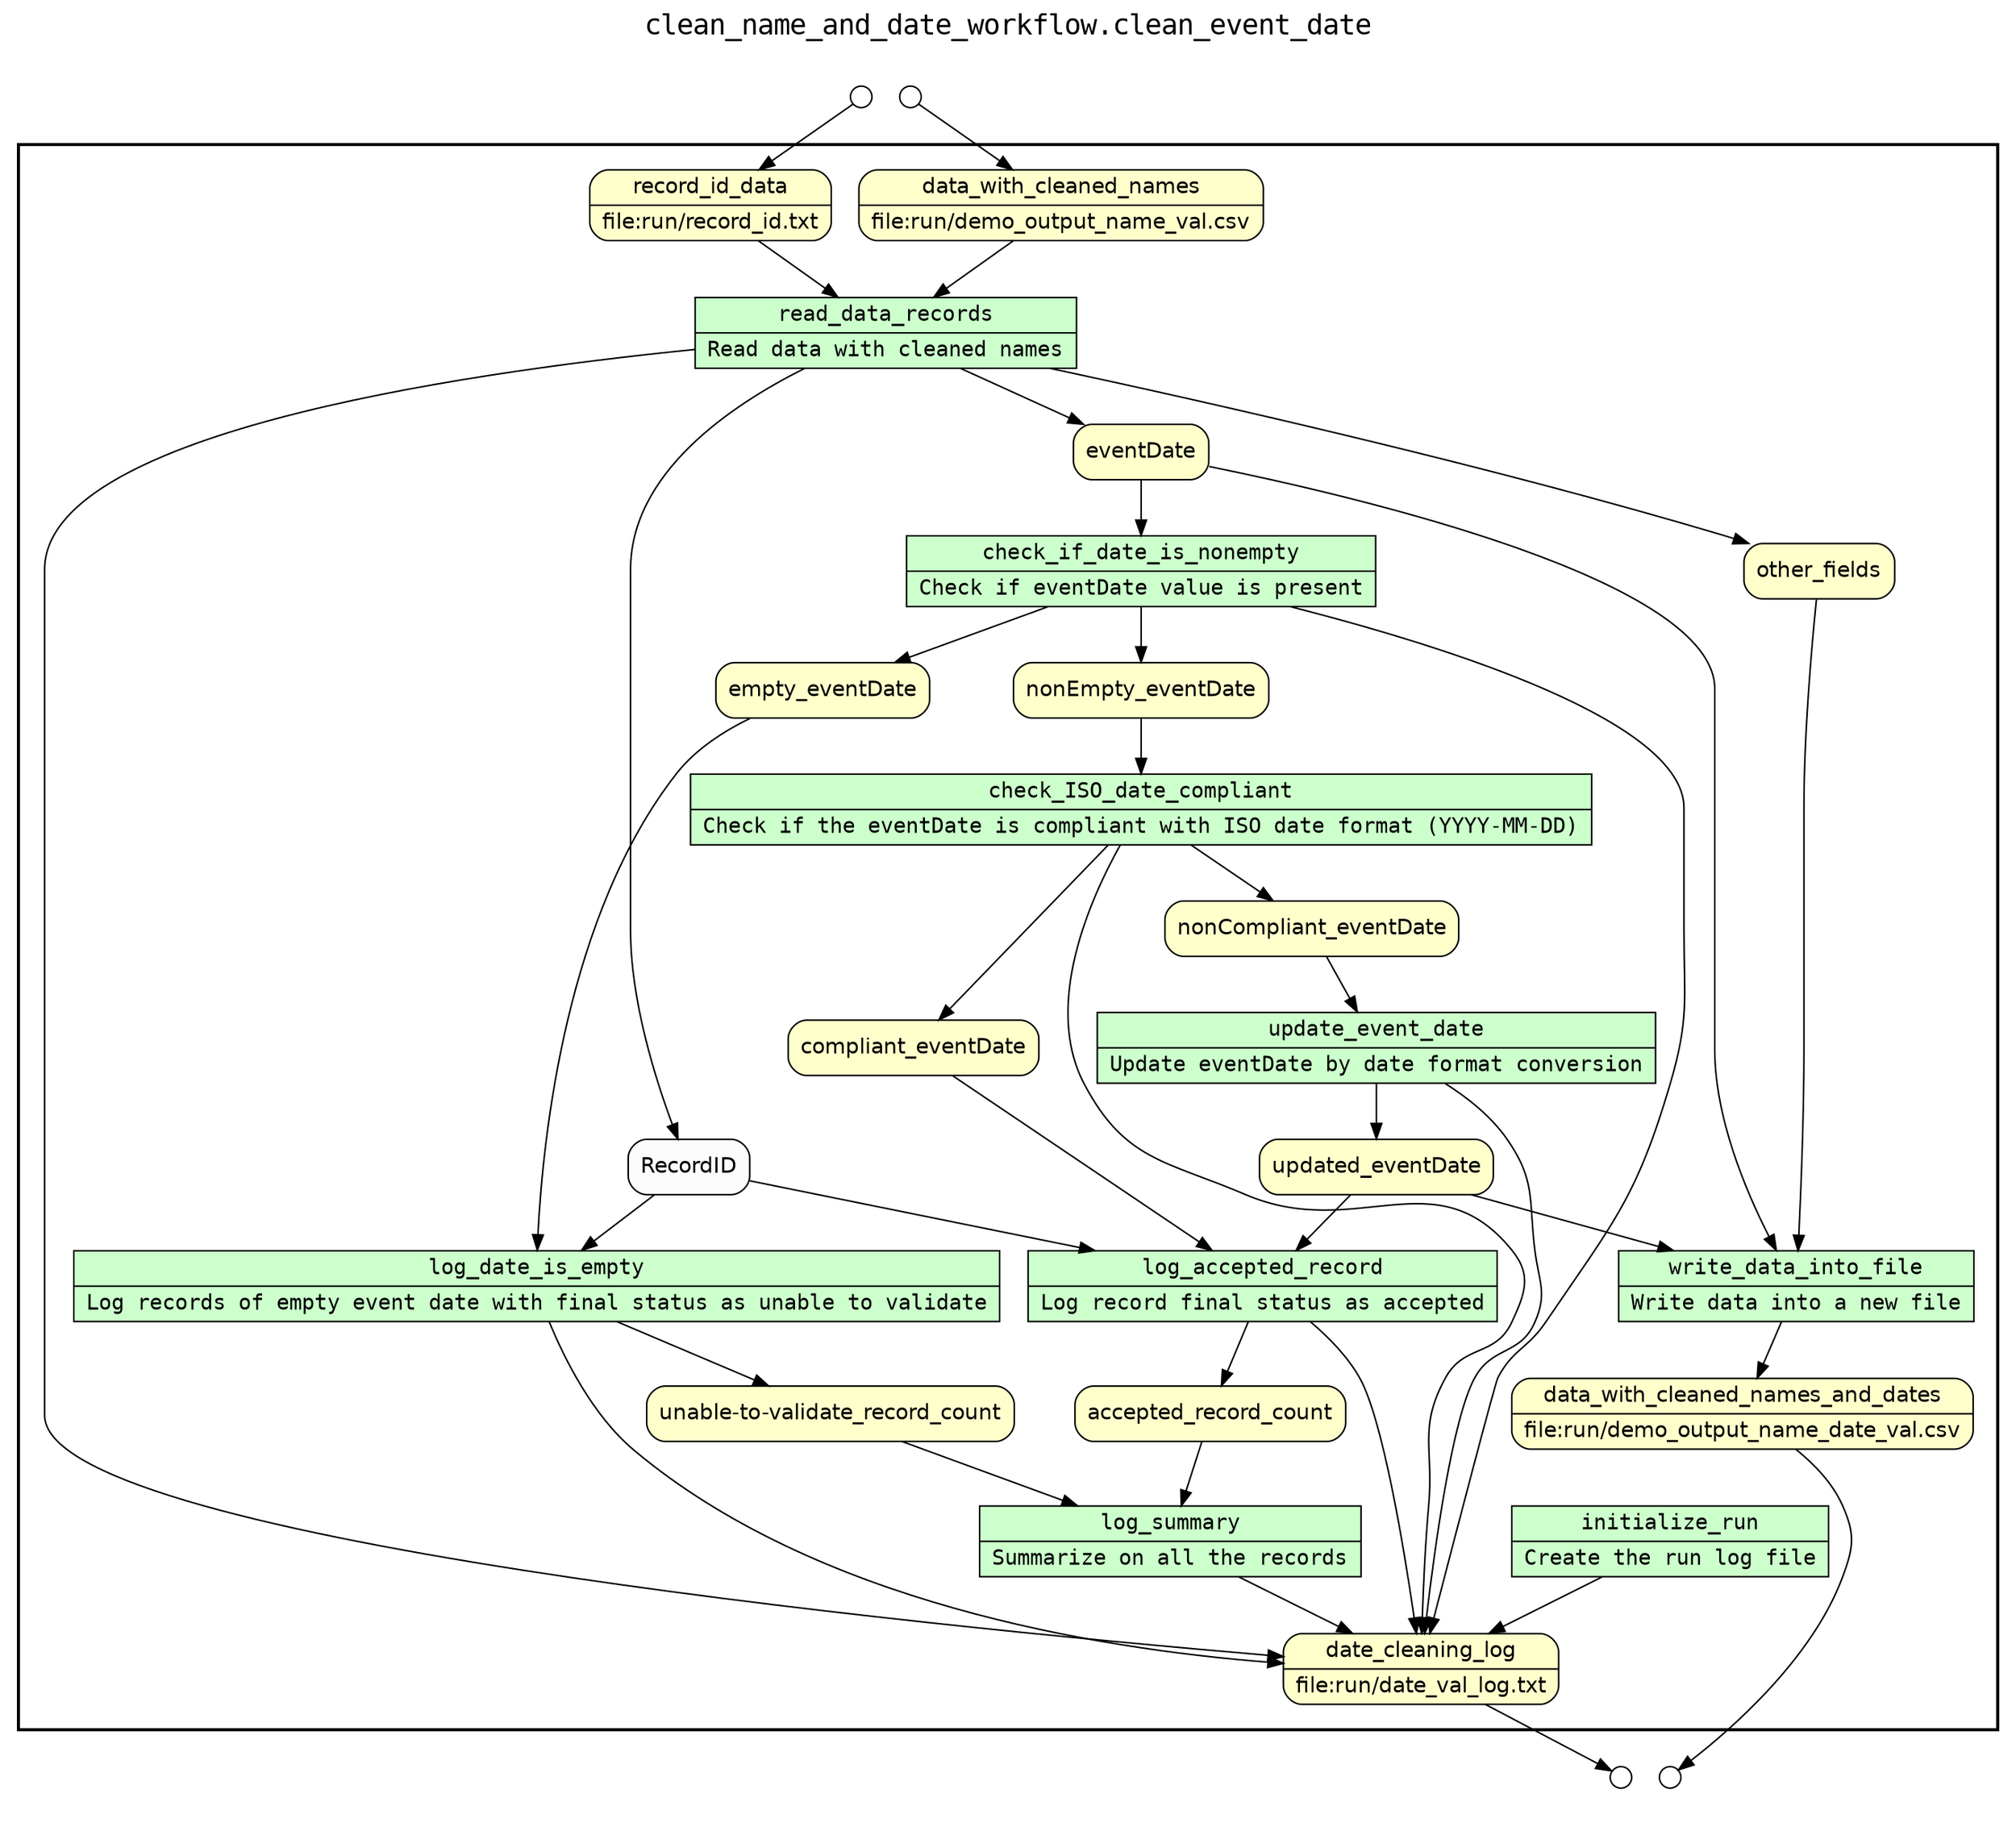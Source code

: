 
/* Start of top-level graph */
digraph Workflow {
rankdir=TB

/* Title for graph */
fontname=Courier; fontsize=18; labelloc=t
label="clean_name_and_date_workflow.clean_event_date"

/* Start of double cluster for drawing box around nodes in workflow */
subgraph cluster_workflow_box_outer { label=""; color=black; penwidth=2
subgraph cluster_workflow_box_inner { label=""; color=white

/* Style for nodes representing atomic programs in workflow */
node[shape=box style=filled fillcolor="#CCFFCC" peripheries=1 fontname=Courier]

/* Nodes representing atomic programs in workflow */
initialize_run [shape=record rankdir=LR label="{<f0> initialize_run |<f1> Create the run log file}"];
read_data_records [shape=record rankdir=LR label="{<f0> read_data_records |<f1> Read data with cleaned names}"];
check_if_date_is_nonempty [shape=record rankdir=LR label="{<f0> check_if_date_is_nonempty |<f1> Check if eventDate value is present}"];
log_date_is_empty [shape=record rankdir=LR label="{<f0> log_date_is_empty |<f1> Log records of empty event date with final status as unable to validate}"];
check_ISO_date_compliant [shape=record rankdir=LR label="{<f0> check_ISO_date_compliant |<f1> Check if the eventDate is compliant with ISO date format (YYYY-MM-DD)}"];
update_event_date [shape=record rankdir=LR label="{<f0> update_event_date |<f1> Update eventDate by date format conversion}"];
log_accepted_record [shape=record rankdir=LR label="{<f0> log_accepted_record |<f1> Log record final status as accepted}"];
write_data_into_file [shape=record rankdir=LR label="{<f0> write_data_into_file |<f1> Write data into a new file}"];
log_summary [shape=record rankdir=LR label="{<f0> log_summary |<f1> Summarize on all the records}"];

/* Style for nodes representing non-parameter data channels in workflow */
node[shape=box style="rounded,filled" fillcolor="#FFFFCC" peripheries=1 fontname=Helvetica]

/* Nodes for non-parameter data channels in workflow */
data_with_cleaned_names_and_dates [shape=record rankdir=LR label="{<f0> data_with_cleaned_names_and_dates |<f1> file\:run/demo_output_name_date_val.csv}"];
date_cleaning_log [shape=record rankdir=LR label="{<f0> date_cleaning_log |<f1> file\:run/date_val_log.txt}"];
data_with_cleaned_names [shape=record rankdir=LR label="{<f0> data_with_cleaned_names |<f1> file\:run/demo_output_name_val.csv}"];
record_id_data [shape=record rankdir=LR label="{<f0> record_id_data |<f1> file\:run/record_id.txt}"];
eventDate
empty_eventDate
nonEmpty_eventDate
nonCompliant_eventDate
updated_eventDate
compliant_eventDate
other_fields
accepted_record_count
"unable-to-validate_record_count"

/* Style for nodes representing parameter channels in workflow */
node[shape=box style="rounded,filled" fillcolor="#FCFCFC" peripheries=1 fontname=Helvetica]

/* Nodes representing parameter channels in workflow */
RecordID

/* Edges representing connections between programs and channels */
initialize_run -> date_cleaning_log
read_data_records -> eventDate
read_data_records -> RecordID
read_data_records -> other_fields
read_data_records -> date_cleaning_log
data_with_cleaned_names -> read_data_records
record_id_data -> read_data_records
check_if_date_is_nonempty -> empty_eventDate
check_if_date_is_nonempty -> nonEmpty_eventDate
check_if_date_is_nonempty -> date_cleaning_log
eventDate -> check_if_date_is_nonempty
log_date_is_empty -> "unable-to-validate_record_count"
log_date_is_empty -> date_cleaning_log
RecordID -> log_date_is_empty
empty_eventDate -> log_date_is_empty
check_ISO_date_compliant -> compliant_eventDate
check_ISO_date_compliant -> nonCompliant_eventDate
check_ISO_date_compliant -> date_cleaning_log
nonEmpty_eventDate -> check_ISO_date_compliant
update_event_date -> updated_eventDate
update_event_date -> date_cleaning_log
nonCompliant_eventDate -> update_event_date
log_accepted_record -> accepted_record_count
log_accepted_record -> date_cleaning_log
RecordID -> log_accepted_record
updated_eventDate -> log_accepted_record
compliant_eventDate -> log_accepted_record
write_data_into_file -> data_with_cleaned_names_and_dates
other_fields -> write_data_into_file
updated_eventDate -> write_data_into_file
eventDate -> write_data_into_file
log_summary -> date_cleaning_log
accepted_record_count -> log_summary
"unable-to-validate_record_count" -> log_summary

/* End of double cluster for drawing box around nodes in workflow */
}}

/* Hidden double-cluster for grouping workflow input ports */
subgraph cluster_input_ports_group_outer { label=""; color=white
subgraph cluster_input_ports_group_inner { label=""; color=white

/* Style for nodes representing workflow input ports */
node[shape=circle style="rounded,filled" fillcolor="#FFFFFF" peripheries=1 fontname=Helvetica width=0.2]

/* Nodes representing workflow input ports */
data_with_cleaned_names_input_port [label=""]
record_id_data_input_port [label=""]

/* End of double-cluster for grouping workflow input ports */
}}

/* Hidden double-cluster for grouping workflow output ports */
subgraph cluster_output_ports_group_outer { label=""; color=white
subgraph cluster_output_ports_group_inner { label=""; color=white

/* Style for nodes representing workflow output ports */
node[shape=circle style="rounded,filled" fillcolor="#FFFFFF" peripheries=1 fontname=Helvetica width=0.2]

/* Nodes representing workflow output ports */
data_with_cleaned_names_and_dates_output_port [label=""]
date_cleaning_log_output_port [label=""]

/* End of double-cluster for grouping workflow output ports */
}}

/* Edges from input ports to channels */
data_with_cleaned_names_input_port -> data_with_cleaned_names
record_id_data_input_port -> record_id_data

/* Edges from channels to output ports */
data_with_cleaned_names_and_dates -> data_with_cleaned_names_and_dates_output_port
date_cleaning_log -> date_cleaning_log_output_port

/* End of top-level graph */
}
